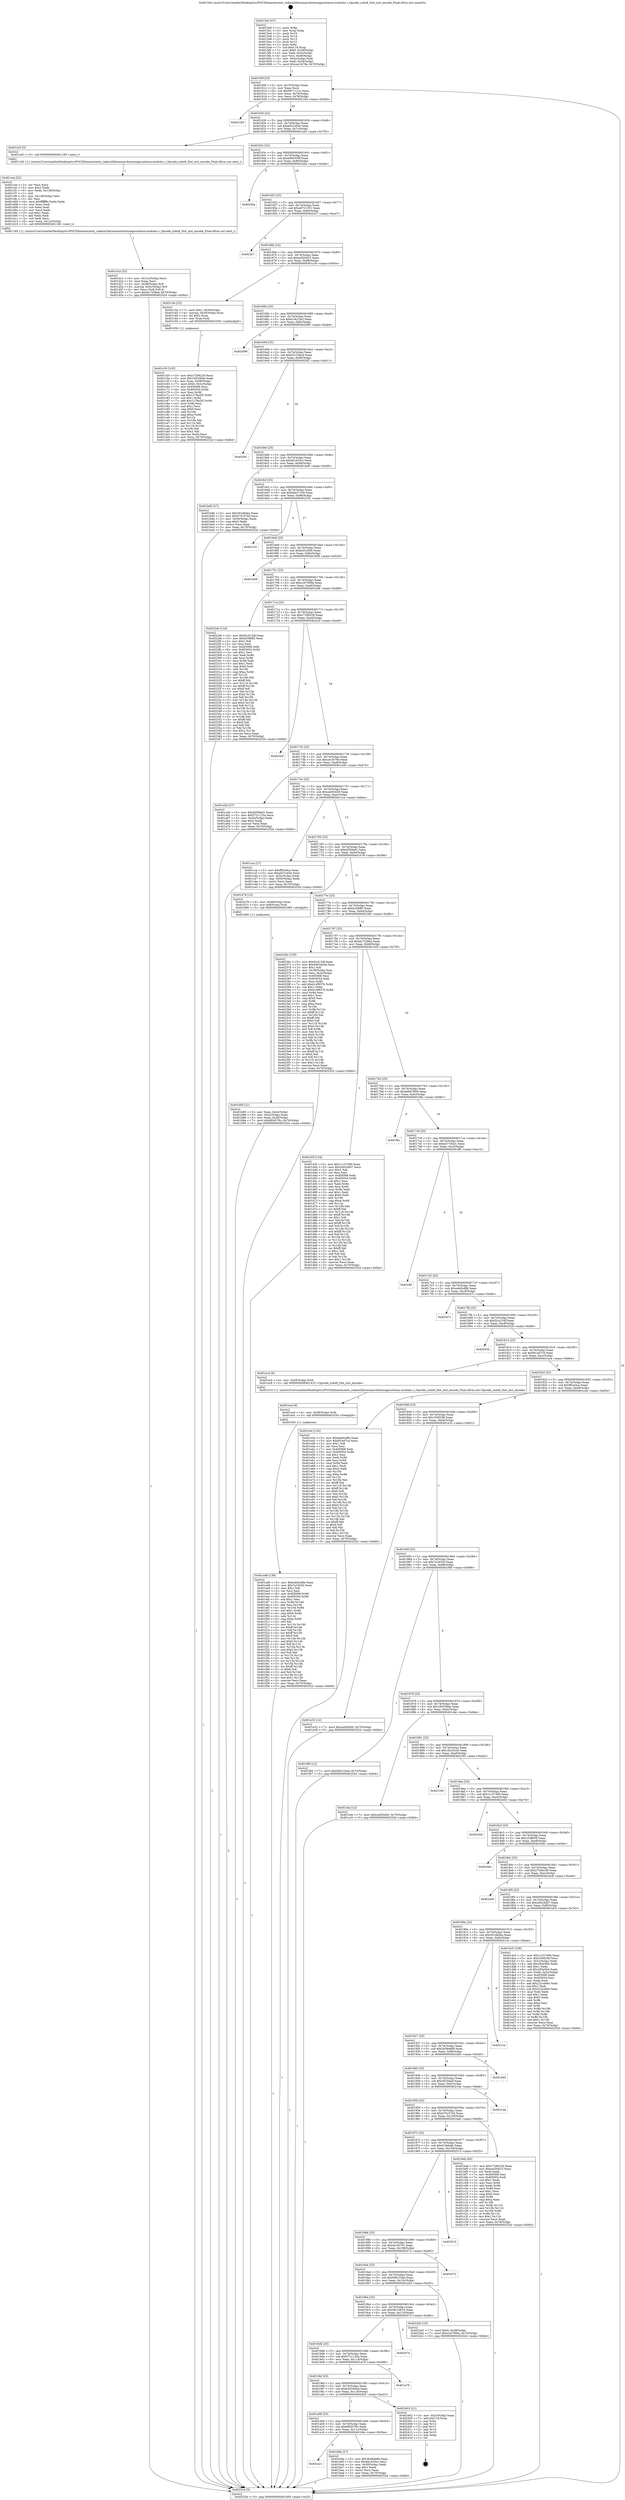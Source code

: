 digraph "0x4015e0" {
  label = "0x4015e0 (/mnt/c/Users/mathe/Desktop/tcc/POCII/binaries/extr_radare2librasmarchxtensagnuxtensa-modules.c_Opcode_subx8_Slot_inst_encode_Final-ollvm.out::main(0))"
  labelloc = "t"
  node[shape=record]

  Entry [label="",width=0.3,height=0.3,shape=circle,fillcolor=black,style=filled]
  "0x40160f" [label="{
     0x40160f [23]\l
     | [instrs]\l
     &nbsp;&nbsp;0x40160f \<+3\>: mov -0x70(%rbp),%eax\l
     &nbsp;&nbsp;0x401612 \<+2\>: mov %eax,%ecx\l
     &nbsp;&nbsp;0x401614 \<+6\>: sub $0x9971121c,%ecx\l
     &nbsp;&nbsp;0x40161a \<+3\>: mov %eax,-0x74(%rbp)\l
     &nbsp;&nbsp;0x40161d \<+3\>: mov %ecx,-0x78(%rbp)\l
     &nbsp;&nbsp;0x401620 \<+6\>: je 00000000004021b0 \<main+0xbd0\>\l
  }"]
  "0x4021b0" [label="{
     0x4021b0\l
  }", style=dashed]
  "0x401626" [label="{
     0x401626 [22]\l
     | [instrs]\l
     &nbsp;&nbsp;0x401626 \<+5\>: jmp 000000000040162b \<main+0x4b\>\l
     &nbsp;&nbsp;0x40162b \<+3\>: mov -0x74(%rbp),%eax\l
     &nbsp;&nbsp;0x40162e \<+5\>: sub $0xa031e03e,%eax\l
     &nbsp;&nbsp;0x401633 \<+3\>: mov %eax,-0x7c(%rbp)\l
     &nbsp;&nbsp;0x401636 \<+6\>: je 0000000000401ce5 \<main+0x705\>\l
  }"]
  Exit [label="",width=0.3,height=0.3,shape=circle,fillcolor=black,style=filled,peripheries=2]
  "0x401ce5" [label="{
     0x401ce5 [5]\l
     | [instrs]\l
     &nbsp;&nbsp;0x401ce5 \<+5\>: call 0000000000401160 \<next_i\>\l
     | [calls]\l
     &nbsp;&nbsp;0x401160 \{1\} (/mnt/c/Users/mathe/Desktop/tcc/POCII/binaries/extr_radare2librasmarchxtensagnuxtensa-modules.c_Opcode_subx8_Slot_inst_encode_Final-ollvm.out::next_i)\l
  }"]
  "0x40163c" [label="{
     0x40163c [22]\l
     | [instrs]\l
     &nbsp;&nbsp;0x40163c \<+5\>: jmp 0000000000401641 \<main+0x61\>\l
     &nbsp;&nbsp;0x401641 \<+3\>: mov -0x74(%rbp),%eax\l
     &nbsp;&nbsp;0x401644 \<+5\>: sub $0xa084539f,%eax\l
     &nbsp;&nbsp;0x401649 \<+3\>: mov %eax,-0x80(%rbp)\l
     &nbsp;&nbsp;0x40164c \<+6\>: je 000000000040226a \<main+0xc8a\>\l
  }"]
  "0x401ed6" [label="{
     0x401ed6 [138]\l
     | [instrs]\l
     &nbsp;&nbsp;0x401ed6 \<+5\>: mov $0xe4e0cd8b,%eax\l
     &nbsp;&nbsp;0x401edb \<+5\>: mov $0x7a16320,%ecx\l
     &nbsp;&nbsp;0x401ee0 \<+2\>: mov $0x1,%dl\l
     &nbsp;&nbsp;0x401ee2 \<+2\>: xor %esi,%esi\l
     &nbsp;&nbsp;0x401ee4 \<+8\>: mov 0x405068,%r8d\l
     &nbsp;&nbsp;0x401eec \<+8\>: mov 0x405054,%r9d\l
     &nbsp;&nbsp;0x401ef4 \<+3\>: sub $0x1,%esi\l
     &nbsp;&nbsp;0x401ef7 \<+3\>: mov %r8d,%r10d\l
     &nbsp;&nbsp;0x401efa \<+3\>: add %esi,%r10d\l
     &nbsp;&nbsp;0x401efd \<+4\>: imul %r10d,%r8d\l
     &nbsp;&nbsp;0x401f01 \<+4\>: and $0x1,%r8d\l
     &nbsp;&nbsp;0x401f05 \<+4\>: cmp $0x0,%r8d\l
     &nbsp;&nbsp;0x401f09 \<+4\>: sete %r11b\l
     &nbsp;&nbsp;0x401f0d \<+4\>: cmp $0xa,%r9d\l
     &nbsp;&nbsp;0x401f11 \<+3\>: setl %bl\l
     &nbsp;&nbsp;0x401f14 \<+3\>: mov %r11b,%r14b\l
     &nbsp;&nbsp;0x401f17 \<+4\>: xor $0xff,%r14b\l
     &nbsp;&nbsp;0x401f1b \<+3\>: mov %bl,%r15b\l
     &nbsp;&nbsp;0x401f1e \<+4\>: xor $0xff,%r15b\l
     &nbsp;&nbsp;0x401f22 \<+3\>: xor $0x0,%dl\l
     &nbsp;&nbsp;0x401f25 \<+3\>: mov %r14b,%r12b\l
     &nbsp;&nbsp;0x401f28 \<+4\>: and $0x0,%r12b\l
     &nbsp;&nbsp;0x401f2c \<+3\>: and %dl,%r11b\l
     &nbsp;&nbsp;0x401f2f \<+3\>: mov %r15b,%r13b\l
     &nbsp;&nbsp;0x401f32 \<+4\>: and $0x0,%r13b\l
     &nbsp;&nbsp;0x401f36 \<+2\>: and %dl,%bl\l
     &nbsp;&nbsp;0x401f38 \<+3\>: or %r11b,%r12b\l
     &nbsp;&nbsp;0x401f3b \<+3\>: or %bl,%r13b\l
     &nbsp;&nbsp;0x401f3e \<+3\>: xor %r13b,%r12b\l
     &nbsp;&nbsp;0x401f41 \<+3\>: or %r15b,%r14b\l
     &nbsp;&nbsp;0x401f44 \<+4\>: xor $0xff,%r14b\l
     &nbsp;&nbsp;0x401f48 \<+3\>: or $0x0,%dl\l
     &nbsp;&nbsp;0x401f4b \<+3\>: and %dl,%r14b\l
     &nbsp;&nbsp;0x401f4e \<+3\>: or %r14b,%r12b\l
     &nbsp;&nbsp;0x401f51 \<+4\>: test $0x1,%r12b\l
     &nbsp;&nbsp;0x401f55 \<+3\>: cmovne %ecx,%eax\l
     &nbsp;&nbsp;0x401f58 \<+3\>: mov %eax,-0x70(%rbp)\l
     &nbsp;&nbsp;0x401f5b \<+5\>: jmp 000000000040252d \<main+0xf4d\>\l
  }"]
  "0x40226a" [label="{
     0x40226a\l
  }", style=dashed]
  "0x401652" [label="{
     0x401652 [25]\l
     | [instrs]\l
     &nbsp;&nbsp;0x401652 \<+5\>: jmp 0000000000401657 \<main+0x77\>\l
     &nbsp;&nbsp;0x401657 \<+3\>: mov -0x74(%rbp),%eax\l
     &nbsp;&nbsp;0x40165a \<+5\>: sub $0xa8721351,%eax\l
     &nbsp;&nbsp;0x40165f \<+6\>: mov %eax,-0x84(%rbp)\l
     &nbsp;&nbsp;0x401665 \<+6\>: je 00000000004022c7 \<main+0xce7\>\l
  }"]
  "0x401ecd" [label="{
     0x401ecd [9]\l
     | [instrs]\l
     &nbsp;&nbsp;0x401ecd \<+4\>: mov -0x58(%rbp),%rdi\l
     &nbsp;&nbsp;0x401ed1 \<+5\>: call 0000000000401030 \<free@plt\>\l
     | [calls]\l
     &nbsp;&nbsp;0x401030 \{1\} (unknown)\l
  }"]
  "0x4022c7" [label="{
     0x4022c7\l
  }", style=dashed]
  "0x40166b" [label="{
     0x40166b [25]\l
     | [instrs]\l
     &nbsp;&nbsp;0x40166b \<+5\>: jmp 0000000000401670 \<main+0x90\>\l
     &nbsp;&nbsp;0x401670 \<+3\>: mov -0x74(%rbp),%eax\l
     &nbsp;&nbsp;0x401673 \<+5\>: sub $0xac020d15,%eax\l
     &nbsp;&nbsp;0x401678 \<+6\>: mov %eax,-0x88(%rbp)\l
     &nbsp;&nbsp;0x40167e \<+6\>: je 0000000000401c3e \<main+0x65e\>\l
  }"]
  "0x401d1e" [label="{
     0x401d1e [33]\l
     | [instrs]\l
     &nbsp;&nbsp;0x401d1e \<+6\>: mov -0x12c(%rbp),%ecx\l
     &nbsp;&nbsp;0x401d24 \<+3\>: imul %eax,%ecx\l
     &nbsp;&nbsp;0x401d27 \<+4\>: mov -0x58(%rbp),%r8\l
     &nbsp;&nbsp;0x401d2b \<+4\>: movslq -0x5c(%rbp),%r9\l
     &nbsp;&nbsp;0x401d2f \<+4\>: mov %ecx,(%r8,%r9,4)\l
     &nbsp;&nbsp;0x401d33 \<+7\>: movl $0xdc7238ed,-0x70(%rbp)\l
     &nbsp;&nbsp;0x401d3a \<+5\>: jmp 000000000040252d \<main+0xf4d\>\l
  }"]
  "0x401c3e" [label="{
     0x401c3e [23]\l
     | [instrs]\l
     &nbsp;&nbsp;0x401c3e \<+7\>: movl $0x1,-0x50(%rbp)\l
     &nbsp;&nbsp;0x401c45 \<+4\>: movslq -0x50(%rbp),%rax\l
     &nbsp;&nbsp;0x401c49 \<+4\>: shl $0x2,%rax\l
     &nbsp;&nbsp;0x401c4d \<+3\>: mov %rax,%rdi\l
     &nbsp;&nbsp;0x401c50 \<+5\>: call 0000000000401050 \<malloc@plt\>\l
     | [calls]\l
     &nbsp;&nbsp;0x401050 \{1\} (unknown)\l
  }"]
  "0x401684" [label="{
     0x401684 [25]\l
     | [instrs]\l
     &nbsp;&nbsp;0x401684 \<+5\>: jmp 0000000000401689 \<main+0xa9\>\l
     &nbsp;&nbsp;0x401689 \<+3\>: mov -0x74(%rbp),%eax\l
     &nbsp;&nbsp;0x40168c \<+5\>: sub $0xb19c23a3,%eax\l
     &nbsp;&nbsp;0x401691 \<+6\>: mov %eax,-0x8c(%rbp)\l
     &nbsp;&nbsp;0x401697 \<+6\>: je 0000000000402099 \<main+0xab9\>\l
  }"]
  "0x401cea" [label="{
     0x401cea [52]\l
     | [instrs]\l
     &nbsp;&nbsp;0x401cea \<+2\>: xor %ecx,%ecx\l
     &nbsp;&nbsp;0x401cec \<+5\>: mov $0x2,%edx\l
     &nbsp;&nbsp;0x401cf1 \<+6\>: mov %edx,-0x128(%rbp)\l
     &nbsp;&nbsp;0x401cf7 \<+1\>: cltd\l
     &nbsp;&nbsp;0x401cf8 \<+6\>: mov -0x128(%rbp),%esi\l
     &nbsp;&nbsp;0x401cfe \<+2\>: idiv %esi\l
     &nbsp;&nbsp;0x401d00 \<+6\>: imul $0xfffffffe,%edx,%edx\l
     &nbsp;&nbsp;0x401d06 \<+2\>: mov %ecx,%edi\l
     &nbsp;&nbsp;0x401d08 \<+2\>: sub %edx,%edi\l
     &nbsp;&nbsp;0x401d0a \<+2\>: mov %ecx,%edx\l
     &nbsp;&nbsp;0x401d0c \<+3\>: sub $0x1,%edx\l
     &nbsp;&nbsp;0x401d0f \<+2\>: add %edx,%edi\l
     &nbsp;&nbsp;0x401d11 \<+2\>: sub %edi,%ecx\l
     &nbsp;&nbsp;0x401d13 \<+6\>: mov %ecx,-0x12c(%rbp)\l
     &nbsp;&nbsp;0x401d19 \<+5\>: call 0000000000401160 \<next_i\>\l
     | [calls]\l
     &nbsp;&nbsp;0x401160 \{1\} (/mnt/c/Users/mathe/Desktop/tcc/POCII/binaries/extr_radare2librasmarchxtensagnuxtensa-modules.c_Opcode_subx8_Slot_inst_encode_Final-ollvm.out::next_i)\l
  }"]
  "0x402099" [label="{
     0x402099\l
  }", style=dashed]
  "0x40169d" [label="{
     0x40169d [25]\l
     | [instrs]\l
     &nbsp;&nbsp;0x40169d \<+5\>: jmp 00000000004016a2 \<main+0xc2\>\l
     &nbsp;&nbsp;0x4016a2 \<+3\>: mov -0x74(%rbp),%eax\l
     &nbsp;&nbsp;0x4016a5 \<+5\>: sub $0xb3153bcd,%eax\l
     &nbsp;&nbsp;0x4016aa \<+6\>: mov %eax,-0x90(%rbp)\l
     &nbsp;&nbsp;0x4016b0 \<+6\>: je 00000000004020f1 \<main+0xb11\>\l
  }"]
  "0x401c55" [label="{
     0x401c55 [105]\l
     | [instrs]\l
     &nbsp;&nbsp;0x401c55 \<+5\>: mov $0xc7296229,%ecx\l
     &nbsp;&nbsp;0x401c5a \<+5\>: mov $0x182038ab,%edx\l
     &nbsp;&nbsp;0x401c5f \<+4\>: mov %rax,-0x58(%rbp)\l
     &nbsp;&nbsp;0x401c63 \<+7\>: movl $0x0,-0x5c(%rbp)\l
     &nbsp;&nbsp;0x401c6a \<+7\>: mov 0x405068,%esi\l
     &nbsp;&nbsp;0x401c71 \<+8\>: mov 0x405054,%r8d\l
     &nbsp;&nbsp;0x401c79 \<+3\>: mov %esi,%r9d\l
     &nbsp;&nbsp;0x401c7c \<+7\>: sub $0x1278e2f5,%r9d\l
     &nbsp;&nbsp;0x401c83 \<+4\>: sub $0x1,%r9d\l
     &nbsp;&nbsp;0x401c87 \<+7\>: add $0x1278e2f5,%r9d\l
     &nbsp;&nbsp;0x401c8e \<+4\>: imul %r9d,%esi\l
     &nbsp;&nbsp;0x401c92 \<+3\>: and $0x1,%esi\l
     &nbsp;&nbsp;0x401c95 \<+3\>: cmp $0x0,%esi\l
     &nbsp;&nbsp;0x401c98 \<+4\>: sete %r10b\l
     &nbsp;&nbsp;0x401c9c \<+4\>: cmp $0xa,%r8d\l
     &nbsp;&nbsp;0x401ca0 \<+4\>: setl %r11b\l
     &nbsp;&nbsp;0x401ca4 \<+3\>: mov %r10b,%bl\l
     &nbsp;&nbsp;0x401ca7 \<+3\>: and %r11b,%bl\l
     &nbsp;&nbsp;0x401caa \<+3\>: xor %r11b,%r10b\l
     &nbsp;&nbsp;0x401cad \<+3\>: or %r10b,%bl\l
     &nbsp;&nbsp;0x401cb0 \<+3\>: test $0x1,%bl\l
     &nbsp;&nbsp;0x401cb3 \<+3\>: cmovne %edx,%ecx\l
     &nbsp;&nbsp;0x401cb6 \<+3\>: mov %ecx,-0x70(%rbp)\l
     &nbsp;&nbsp;0x401cb9 \<+5\>: jmp 000000000040252d \<main+0xf4d\>\l
  }"]
  "0x4020f1" [label="{
     0x4020f1\l
  }", style=dashed]
  "0x4016b6" [label="{
     0x4016b6 [25]\l
     | [instrs]\l
     &nbsp;&nbsp;0x4016b6 \<+5\>: jmp 00000000004016bb \<main+0xdb\>\l
     &nbsp;&nbsp;0x4016bb \<+3\>: mov -0x74(%rbp),%eax\l
     &nbsp;&nbsp;0x4016be \<+5\>: sub $0xbb1633cc,%eax\l
     &nbsp;&nbsp;0x4016c3 \<+6\>: mov %eax,-0x94(%rbp)\l
     &nbsp;&nbsp;0x4016c9 \<+6\>: je 0000000000401bd0 \<main+0x5f0\>\l
  }"]
  "0x401a21" [label="{
     0x401a21\l
  }", style=dashed]
  "0x401bd0" [label="{
     0x401bd0 [27]\l
     | [instrs]\l
     &nbsp;&nbsp;0x401bd0 \<+5\>: mov $0x301db0ea,%eax\l
     &nbsp;&nbsp;0x401bd5 \<+5\>: mov $0x475c370d,%ecx\l
     &nbsp;&nbsp;0x401bda \<+3\>: mov -0x30(%rbp),%edx\l
     &nbsp;&nbsp;0x401bdd \<+3\>: cmp $0x0,%edx\l
     &nbsp;&nbsp;0x401be0 \<+3\>: cmove %ecx,%eax\l
     &nbsp;&nbsp;0x401be3 \<+3\>: mov %eax,-0x70(%rbp)\l
     &nbsp;&nbsp;0x401be6 \<+5\>: jmp 000000000040252d \<main+0xf4d\>\l
  }"]
  "0x4016cf" [label="{
     0x4016cf [25]\l
     | [instrs]\l
     &nbsp;&nbsp;0x4016cf \<+5\>: jmp 00000000004016d4 \<main+0xf4\>\l
     &nbsp;&nbsp;0x4016d4 \<+3\>: mov -0x74(%rbp),%eax\l
     &nbsp;&nbsp;0x4016d7 \<+5\>: sub $0xbbe37109,%eax\l
     &nbsp;&nbsp;0x4016dc \<+6\>: mov %eax,-0x98(%rbp)\l
     &nbsp;&nbsp;0x4016e2 \<+6\>: je 0000000000402191 \<main+0xbb1\>\l
  }"]
  "0x401b9a" [label="{
     0x401b9a [27]\l
     | [instrs]\l
     &nbsp;&nbsp;0x401b9a \<+5\>: mov $0x3b38de89,%eax\l
     &nbsp;&nbsp;0x401b9f \<+5\>: mov $0xbb1633cc,%ecx\l
     &nbsp;&nbsp;0x401ba4 \<+3\>: mov -0x30(%rbp),%edx\l
     &nbsp;&nbsp;0x401ba7 \<+3\>: cmp $0x1,%edx\l
     &nbsp;&nbsp;0x401baa \<+3\>: cmovl %ecx,%eax\l
     &nbsp;&nbsp;0x401bad \<+3\>: mov %eax,-0x70(%rbp)\l
     &nbsp;&nbsp;0x401bb0 \<+5\>: jmp 000000000040252d \<main+0xf4d\>\l
  }"]
  "0x402191" [label="{
     0x402191\l
  }", style=dashed]
  "0x4016e8" [label="{
     0x4016e8 [25]\l
     | [instrs]\l
     &nbsp;&nbsp;0x4016e8 \<+5\>: jmp 00000000004016ed \<main+0x10d\>\l
     &nbsp;&nbsp;0x4016ed \<+3\>: mov -0x74(%rbp),%eax\l
     &nbsp;&nbsp;0x4016f0 \<+5\>: sub $0xbcf1a00b,%eax\l
     &nbsp;&nbsp;0x4016f5 \<+6\>: mov %eax,-0x9c(%rbp)\l
     &nbsp;&nbsp;0x4016fb \<+6\>: je 0000000000401b08 \<main+0x528\>\l
  }"]
  "0x401a08" [label="{
     0x401a08 [25]\l
     | [instrs]\l
     &nbsp;&nbsp;0x401a08 \<+5\>: jmp 0000000000401a0d \<main+0x42d\>\l
     &nbsp;&nbsp;0x401a0d \<+3\>: mov -0x74(%rbp),%eax\l
     &nbsp;&nbsp;0x401a10 \<+5\>: sub $0x6f0d378c,%eax\l
     &nbsp;&nbsp;0x401a15 \<+6\>: mov %eax,-0x11c(%rbp)\l
     &nbsp;&nbsp;0x401a1b \<+6\>: je 0000000000401b9a \<main+0x5ba\>\l
  }"]
  "0x401b08" [label="{
     0x401b08\l
  }", style=dashed]
  "0x401701" [label="{
     0x401701 [25]\l
     | [instrs]\l
     &nbsp;&nbsp;0x401701 \<+5\>: jmp 0000000000401706 \<main+0x126\>\l
     &nbsp;&nbsp;0x401706 \<+3\>: mov -0x74(%rbp),%eax\l
     &nbsp;&nbsp;0x401709 \<+5\>: sub $0xc247090a,%eax\l
     &nbsp;&nbsp;0x40170e \<+6\>: mov %eax,-0xa0(%rbp)\l
     &nbsp;&nbsp;0x401714 \<+6\>: je 00000000004022e6 \<main+0xd06\>\l
  }"]
  "0x402402" [label="{
     0x402402 [21]\l
     | [instrs]\l
     &nbsp;&nbsp;0x402402 \<+3\>: mov -0x2c(%rbp),%eax\l
     &nbsp;&nbsp;0x402405 \<+7\>: add $0x118,%rsp\l
     &nbsp;&nbsp;0x40240c \<+1\>: pop %rbx\l
     &nbsp;&nbsp;0x40240d \<+2\>: pop %r12\l
     &nbsp;&nbsp;0x40240f \<+2\>: pop %r13\l
     &nbsp;&nbsp;0x402411 \<+2\>: pop %r14\l
     &nbsp;&nbsp;0x402413 \<+2\>: pop %r15\l
     &nbsp;&nbsp;0x402415 \<+1\>: pop %rbp\l
     &nbsp;&nbsp;0x402416 \<+1\>: ret\l
  }"]
  "0x4022e6" [label="{
     0x4022e6 [134]\l
     | [instrs]\l
     &nbsp;&nbsp;0x4022e6 \<+5\>: mov $0xf2c4154f,%eax\l
     &nbsp;&nbsp;0x4022eb \<+5\>: mov $0xdc5f6ff3,%ecx\l
     &nbsp;&nbsp;0x4022f0 \<+2\>: mov $0x1,%dl\l
     &nbsp;&nbsp;0x4022f2 \<+2\>: xor %esi,%esi\l
     &nbsp;&nbsp;0x4022f4 \<+7\>: mov 0x405068,%edi\l
     &nbsp;&nbsp;0x4022fb \<+8\>: mov 0x405054,%r8d\l
     &nbsp;&nbsp;0x402303 \<+3\>: sub $0x1,%esi\l
     &nbsp;&nbsp;0x402306 \<+3\>: mov %edi,%r9d\l
     &nbsp;&nbsp;0x402309 \<+3\>: add %esi,%r9d\l
     &nbsp;&nbsp;0x40230c \<+4\>: imul %r9d,%edi\l
     &nbsp;&nbsp;0x402310 \<+3\>: and $0x1,%edi\l
     &nbsp;&nbsp;0x402313 \<+3\>: cmp $0x0,%edi\l
     &nbsp;&nbsp;0x402316 \<+4\>: sete %r10b\l
     &nbsp;&nbsp;0x40231a \<+4\>: cmp $0xa,%r8d\l
     &nbsp;&nbsp;0x40231e \<+4\>: setl %r11b\l
     &nbsp;&nbsp;0x402322 \<+3\>: mov %r10b,%bl\l
     &nbsp;&nbsp;0x402325 \<+3\>: xor $0xff,%bl\l
     &nbsp;&nbsp;0x402328 \<+3\>: mov %r11b,%r14b\l
     &nbsp;&nbsp;0x40232b \<+4\>: xor $0xff,%r14b\l
     &nbsp;&nbsp;0x40232f \<+3\>: xor $0x0,%dl\l
     &nbsp;&nbsp;0x402332 \<+3\>: mov %bl,%r15b\l
     &nbsp;&nbsp;0x402335 \<+4\>: and $0x0,%r15b\l
     &nbsp;&nbsp;0x402339 \<+3\>: and %dl,%r10b\l
     &nbsp;&nbsp;0x40233c \<+3\>: mov %r14b,%r12b\l
     &nbsp;&nbsp;0x40233f \<+4\>: and $0x0,%r12b\l
     &nbsp;&nbsp;0x402343 \<+3\>: and %dl,%r11b\l
     &nbsp;&nbsp;0x402346 \<+3\>: or %r10b,%r15b\l
     &nbsp;&nbsp;0x402349 \<+3\>: or %r11b,%r12b\l
     &nbsp;&nbsp;0x40234c \<+3\>: xor %r12b,%r15b\l
     &nbsp;&nbsp;0x40234f \<+3\>: or %r14b,%bl\l
     &nbsp;&nbsp;0x402352 \<+3\>: xor $0xff,%bl\l
     &nbsp;&nbsp;0x402355 \<+3\>: or $0x0,%dl\l
     &nbsp;&nbsp;0x402358 \<+2\>: and %dl,%bl\l
     &nbsp;&nbsp;0x40235a \<+3\>: or %bl,%r15b\l
     &nbsp;&nbsp;0x40235d \<+4\>: test $0x1,%r15b\l
     &nbsp;&nbsp;0x402361 \<+3\>: cmovne %ecx,%eax\l
     &nbsp;&nbsp;0x402364 \<+3\>: mov %eax,-0x70(%rbp)\l
     &nbsp;&nbsp;0x402367 \<+5\>: jmp 000000000040252d \<main+0xf4d\>\l
  }"]
  "0x40171a" [label="{
     0x40171a [25]\l
     | [instrs]\l
     &nbsp;&nbsp;0x40171a \<+5\>: jmp 000000000040171f \<main+0x13f\>\l
     &nbsp;&nbsp;0x40171f \<+3\>: mov -0x74(%rbp),%eax\l
     &nbsp;&nbsp;0x401722 \<+5\>: sub $0xc7296229,%eax\l
     &nbsp;&nbsp;0x401727 \<+6\>: mov %eax,-0xa4(%rbp)\l
     &nbsp;&nbsp;0x40172d \<+6\>: je 000000000040242f \<main+0xe4f\>\l
  }"]
  "0x4019ef" [label="{
     0x4019ef [25]\l
     | [instrs]\l
     &nbsp;&nbsp;0x4019ef \<+5\>: jmp 00000000004019f4 \<main+0x414\>\l
     &nbsp;&nbsp;0x4019f4 \<+3\>: mov -0x74(%rbp),%eax\l
     &nbsp;&nbsp;0x4019f7 \<+5\>: sub $0x6403404d,%eax\l
     &nbsp;&nbsp;0x4019fc \<+6\>: mov %eax,-0x118(%rbp)\l
     &nbsp;&nbsp;0x401a02 \<+6\>: je 0000000000402402 \<main+0xe22\>\l
  }"]
  "0x40242f" [label="{
     0x40242f\l
  }", style=dashed]
  "0x401733" [label="{
     0x401733 [25]\l
     | [instrs]\l
     &nbsp;&nbsp;0x401733 \<+5\>: jmp 0000000000401738 \<main+0x158\>\l
     &nbsp;&nbsp;0x401738 \<+3\>: mov -0x74(%rbp),%eax\l
     &nbsp;&nbsp;0x40173b \<+5\>: sub $0xcec3479e,%eax\l
     &nbsp;&nbsp;0x401740 \<+6\>: mov %eax,-0xa8(%rbp)\l
     &nbsp;&nbsp;0x401746 \<+6\>: je 0000000000401a5d \<main+0x47d\>\l
  }"]
  "0x401a78" [label="{
     0x401a78\l
  }", style=dashed]
  "0x401a5d" [label="{
     0x401a5d [27]\l
     | [instrs]\l
     &nbsp;&nbsp;0x401a5d \<+5\>: mov $0xd2f39a61,%eax\l
     &nbsp;&nbsp;0x401a62 \<+5\>: mov $0x5721125a,%ecx\l
     &nbsp;&nbsp;0x401a67 \<+3\>: mov -0x34(%rbp),%edx\l
     &nbsp;&nbsp;0x401a6a \<+3\>: cmp $0x2,%edx\l
     &nbsp;&nbsp;0x401a6d \<+3\>: cmovne %ecx,%eax\l
     &nbsp;&nbsp;0x401a70 \<+3\>: mov %eax,-0x70(%rbp)\l
     &nbsp;&nbsp;0x401a73 \<+5\>: jmp 000000000040252d \<main+0xf4d\>\l
  }"]
  "0x40174c" [label="{
     0x40174c [25]\l
     | [instrs]\l
     &nbsp;&nbsp;0x40174c \<+5\>: jmp 0000000000401751 \<main+0x171\>\l
     &nbsp;&nbsp;0x401751 \<+3\>: mov -0x74(%rbp),%eax\l
     &nbsp;&nbsp;0x401754 \<+5\>: sub $0xced50d20,%eax\l
     &nbsp;&nbsp;0x401759 \<+6\>: mov %eax,-0xac(%rbp)\l
     &nbsp;&nbsp;0x40175f \<+6\>: je 0000000000401cca \<main+0x6ea\>\l
  }"]
  "0x40252d" [label="{
     0x40252d [5]\l
     | [instrs]\l
     &nbsp;&nbsp;0x40252d \<+5\>: jmp 000000000040160f \<main+0x2f\>\l
  }"]
  "0x4015e0" [label="{
     0x4015e0 [47]\l
     | [instrs]\l
     &nbsp;&nbsp;0x4015e0 \<+1\>: push %rbp\l
     &nbsp;&nbsp;0x4015e1 \<+3\>: mov %rsp,%rbp\l
     &nbsp;&nbsp;0x4015e4 \<+2\>: push %r15\l
     &nbsp;&nbsp;0x4015e6 \<+2\>: push %r14\l
     &nbsp;&nbsp;0x4015e8 \<+2\>: push %r13\l
     &nbsp;&nbsp;0x4015ea \<+2\>: push %r12\l
     &nbsp;&nbsp;0x4015ec \<+1\>: push %rbx\l
     &nbsp;&nbsp;0x4015ed \<+7\>: sub $0x118,%rsp\l
     &nbsp;&nbsp;0x4015f4 \<+7\>: movl $0x0,-0x38(%rbp)\l
     &nbsp;&nbsp;0x4015fb \<+3\>: mov %edi,-0x3c(%rbp)\l
     &nbsp;&nbsp;0x4015fe \<+4\>: mov %rsi,-0x48(%rbp)\l
     &nbsp;&nbsp;0x401602 \<+3\>: mov -0x3c(%rbp),%edi\l
     &nbsp;&nbsp;0x401605 \<+3\>: mov %edi,-0x34(%rbp)\l
     &nbsp;&nbsp;0x401608 \<+7\>: movl $0xcec3479e,-0x70(%rbp)\l
  }"]
  "0x4019d6" [label="{
     0x4019d6 [25]\l
     | [instrs]\l
     &nbsp;&nbsp;0x4019d6 \<+5\>: jmp 00000000004019db \<main+0x3fb\>\l
     &nbsp;&nbsp;0x4019db \<+3\>: mov -0x74(%rbp),%eax\l
     &nbsp;&nbsp;0x4019de \<+5\>: sub $0x5721125a,%eax\l
     &nbsp;&nbsp;0x4019e3 \<+6\>: mov %eax,-0x114(%rbp)\l
     &nbsp;&nbsp;0x4019e9 \<+6\>: je 0000000000401a78 \<main+0x498\>\l
  }"]
  "0x401cca" [label="{
     0x401cca [27]\l
     | [instrs]\l
     &nbsp;&nbsp;0x401cca \<+5\>: mov $0xff5ce4ca,%eax\l
     &nbsp;&nbsp;0x401ccf \<+5\>: mov $0xa031e03e,%ecx\l
     &nbsp;&nbsp;0x401cd4 \<+3\>: mov -0x5c(%rbp),%edx\l
     &nbsp;&nbsp;0x401cd7 \<+3\>: cmp -0x50(%rbp),%edx\l
     &nbsp;&nbsp;0x401cda \<+3\>: cmovl %ecx,%eax\l
     &nbsp;&nbsp;0x401cdd \<+3\>: mov %eax,-0x70(%rbp)\l
     &nbsp;&nbsp;0x401ce0 \<+5\>: jmp 000000000040252d \<main+0xf4d\>\l
  }"]
  "0x401765" [label="{
     0x401765 [25]\l
     | [instrs]\l
     &nbsp;&nbsp;0x401765 \<+5\>: jmp 000000000040176a \<main+0x18a\>\l
     &nbsp;&nbsp;0x40176a \<+3\>: mov -0x74(%rbp),%eax\l
     &nbsp;&nbsp;0x40176d \<+5\>: sub $0xd2f39a61,%eax\l
     &nbsp;&nbsp;0x401772 \<+6\>: mov %eax,-0xb0(%rbp)\l
     &nbsp;&nbsp;0x401778 \<+6\>: je 0000000000401b78 \<main+0x598\>\l
  }"]
  "0x40207e" [label="{
     0x40207e\l
  }", style=dashed]
  "0x401b78" [label="{
     0x401b78 [13]\l
     | [instrs]\l
     &nbsp;&nbsp;0x401b78 \<+4\>: mov -0x48(%rbp),%rax\l
     &nbsp;&nbsp;0x401b7c \<+4\>: mov 0x8(%rax),%rdi\l
     &nbsp;&nbsp;0x401b80 \<+5\>: call 0000000000401060 \<atoi@plt\>\l
     | [calls]\l
     &nbsp;&nbsp;0x401060 \{1\} (unknown)\l
  }"]
  "0x40177e" [label="{
     0x40177e [25]\l
     | [instrs]\l
     &nbsp;&nbsp;0x40177e \<+5\>: jmp 0000000000401783 \<main+0x1a3\>\l
     &nbsp;&nbsp;0x401783 \<+3\>: mov -0x74(%rbp),%eax\l
     &nbsp;&nbsp;0x401786 \<+5\>: sub $0xdc5f6ff3,%eax\l
     &nbsp;&nbsp;0x40178b \<+6\>: mov %eax,-0xb4(%rbp)\l
     &nbsp;&nbsp;0x401791 \<+6\>: je 000000000040236c \<main+0xd8c\>\l
  }"]
  "0x401b85" [label="{
     0x401b85 [21]\l
     | [instrs]\l
     &nbsp;&nbsp;0x401b85 \<+3\>: mov %eax,-0x4c(%rbp)\l
     &nbsp;&nbsp;0x401b88 \<+3\>: mov -0x4c(%rbp),%eax\l
     &nbsp;&nbsp;0x401b8b \<+3\>: mov %eax,-0x30(%rbp)\l
     &nbsp;&nbsp;0x401b8e \<+7\>: movl $0x6f0d378c,-0x70(%rbp)\l
     &nbsp;&nbsp;0x401b95 \<+5\>: jmp 000000000040252d \<main+0xf4d\>\l
  }"]
  "0x4019bd" [label="{
     0x4019bd [25]\l
     | [instrs]\l
     &nbsp;&nbsp;0x4019bd \<+5\>: jmp 00000000004019c2 \<main+0x3e2\>\l
     &nbsp;&nbsp;0x4019c2 \<+3\>: mov -0x74(%rbp),%eax\l
     &nbsp;&nbsp;0x4019c5 \<+5\>: sub $0x56c7d610,%eax\l
     &nbsp;&nbsp;0x4019ca \<+6\>: mov %eax,-0x110(%rbp)\l
     &nbsp;&nbsp;0x4019d0 \<+6\>: je 000000000040207e \<main+0xa9e\>\l
  }"]
  "0x40236c" [label="{
     0x40236c [150]\l
     | [instrs]\l
     &nbsp;&nbsp;0x40236c \<+5\>: mov $0xf2c4154f,%eax\l
     &nbsp;&nbsp;0x402371 \<+5\>: mov $0x6403404d,%ecx\l
     &nbsp;&nbsp;0x402376 \<+2\>: mov $0x1,%dl\l
     &nbsp;&nbsp;0x402378 \<+3\>: mov -0x38(%rbp),%esi\l
     &nbsp;&nbsp;0x40237b \<+3\>: mov %esi,-0x2c(%rbp)\l
     &nbsp;&nbsp;0x40237e \<+7\>: mov 0x405068,%esi\l
     &nbsp;&nbsp;0x402385 \<+7\>: mov 0x405054,%edi\l
     &nbsp;&nbsp;0x40238c \<+3\>: mov %esi,%r8d\l
     &nbsp;&nbsp;0x40238f \<+7\>: add $0xb14f937b,%r8d\l
     &nbsp;&nbsp;0x402396 \<+4\>: sub $0x1,%r8d\l
     &nbsp;&nbsp;0x40239a \<+7\>: sub $0xb14f937b,%r8d\l
     &nbsp;&nbsp;0x4023a1 \<+4\>: imul %r8d,%esi\l
     &nbsp;&nbsp;0x4023a5 \<+3\>: and $0x1,%esi\l
     &nbsp;&nbsp;0x4023a8 \<+3\>: cmp $0x0,%esi\l
     &nbsp;&nbsp;0x4023ab \<+4\>: sete %r9b\l
     &nbsp;&nbsp;0x4023af \<+3\>: cmp $0xa,%edi\l
     &nbsp;&nbsp;0x4023b2 \<+4\>: setl %r10b\l
     &nbsp;&nbsp;0x4023b6 \<+3\>: mov %r9b,%r11b\l
     &nbsp;&nbsp;0x4023b9 \<+4\>: xor $0xff,%r11b\l
     &nbsp;&nbsp;0x4023bd \<+3\>: mov %r10b,%bl\l
     &nbsp;&nbsp;0x4023c0 \<+3\>: xor $0xff,%bl\l
     &nbsp;&nbsp;0x4023c3 \<+3\>: xor $0x0,%dl\l
     &nbsp;&nbsp;0x4023c6 \<+3\>: mov %r11b,%r14b\l
     &nbsp;&nbsp;0x4023c9 \<+4\>: and $0x0,%r14b\l
     &nbsp;&nbsp;0x4023cd \<+3\>: and %dl,%r9b\l
     &nbsp;&nbsp;0x4023d0 \<+3\>: mov %bl,%r15b\l
     &nbsp;&nbsp;0x4023d3 \<+4\>: and $0x0,%r15b\l
     &nbsp;&nbsp;0x4023d7 \<+3\>: and %dl,%r10b\l
     &nbsp;&nbsp;0x4023da \<+3\>: or %r9b,%r14b\l
     &nbsp;&nbsp;0x4023dd \<+3\>: or %r10b,%r15b\l
     &nbsp;&nbsp;0x4023e0 \<+3\>: xor %r15b,%r14b\l
     &nbsp;&nbsp;0x4023e3 \<+3\>: or %bl,%r11b\l
     &nbsp;&nbsp;0x4023e6 \<+4\>: xor $0xff,%r11b\l
     &nbsp;&nbsp;0x4023ea \<+3\>: or $0x0,%dl\l
     &nbsp;&nbsp;0x4023ed \<+3\>: and %dl,%r11b\l
     &nbsp;&nbsp;0x4023f0 \<+3\>: or %r11b,%r14b\l
     &nbsp;&nbsp;0x4023f3 \<+4\>: test $0x1,%r14b\l
     &nbsp;&nbsp;0x4023f7 \<+3\>: cmovne %ecx,%eax\l
     &nbsp;&nbsp;0x4023fa \<+3\>: mov %eax,-0x70(%rbp)\l
     &nbsp;&nbsp;0x4023fd \<+5\>: jmp 000000000040252d \<main+0xf4d\>\l
  }"]
  "0x401797" [label="{
     0x401797 [25]\l
     | [instrs]\l
     &nbsp;&nbsp;0x401797 \<+5\>: jmp 000000000040179c \<main+0x1bc\>\l
     &nbsp;&nbsp;0x40179c \<+3\>: mov -0x74(%rbp),%eax\l
     &nbsp;&nbsp;0x40179f \<+5\>: sub $0xdc7238ed,%eax\l
     &nbsp;&nbsp;0x4017a4 \<+6\>: mov %eax,-0xb8(%rbp)\l
     &nbsp;&nbsp;0x4017aa \<+6\>: je 0000000000401d3f \<main+0x75f\>\l
  }"]
  "0x4022d3" [label="{
     0x4022d3 [19]\l
     | [instrs]\l
     &nbsp;&nbsp;0x4022d3 \<+7\>: movl $0x0,-0x38(%rbp)\l
     &nbsp;&nbsp;0x4022da \<+7\>: movl $0xc247090a,-0x70(%rbp)\l
     &nbsp;&nbsp;0x4022e1 \<+5\>: jmp 000000000040252d \<main+0xf4d\>\l
  }"]
  "0x401d3f" [label="{
     0x401d3f [134]\l
     | [instrs]\l
     &nbsp;&nbsp;0x401d3f \<+5\>: mov $0x1c157490,%eax\l
     &nbsp;&nbsp;0x401d44 \<+5\>: mov $0x2e924487,%ecx\l
     &nbsp;&nbsp;0x401d49 \<+2\>: mov $0x1,%dl\l
     &nbsp;&nbsp;0x401d4b \<+2\>: xor %esi,%esi\l
     &nbsp;&nbsp;0x401d4d \<+7\>: mov 0x405068,%edi\l
     &nbsp;&nbsp;0x401d54 \<+8\>: mov 0x405054,%r8d\l
     &nbsp;&nbsp;0x401d5c \<+3\>: sub $0x1,%esi\l
     &nbsp;&nbsp;0x401d5f \<+3\>: mov %edi,%r9d\l
     &nbsp;&nbsp;0x401d62 \<+3\>: add %esi,%r9d\l
     &nbsp;&nbsp;0x401d65 \<+4\>: imul %r9d,%edi\l
     &nbsp;&nbsp;0x401d69 \<+3\>: and $0x1,%edi\l
     &nbsp;&nbsp;0x401d6c \<+3\>: cmp $0x0,%edi\l
     &nbsp;&nbsp;0x401d6f \<+4\>: sete %r10b\l
     &nbsp;&nbsp;0x401d73 \<+4\>: cmp $0xa,%r8d\l
     &nbsp;&nbsp;0x401d77 \<+4\>: setl %r11b\l
     &nbsp;&nbsp;0x401d7b \<+3\>: mov %r10b,%bl\l
     &nbsp;&nbsp;0x401d7e \<+3\>: xor $0xff,%bl\l
     &nbsp;&nbsp;0x401d81 \<+3\>: mov %r11b,%r14b\l
     &nbsp;&nbsp;0x401d84 \<+4\>: xor $0xff,%r14b\l
     &nbsp;&nbsp;0x401d88 \<+3\>: xor $0x1,%dl\l
     &nbsp;&nbsp;0x401d8b \<+3\>: mov %bl,%r15b\l
     &nbsp;&nbsp;0x401d8e \<+4\>: and $0xff,%r15b\l
     &nbsp;&nbsp;0x401d92 \<+3\>: and %dl,%r10b\l
     &nbsp;&nbsp;0x401d95 \<+3\>: mov %r14b,%r12b\l
     &nbsp;&nbsp;0x401d98 \<+4\>: and $0xff,%r12b\l
     &nbsp;&nbsp;0x401d9c \<+3\>: and %dl,%r11b\l
     &nbsp;&nbsp;0x401d9f \<+3\>: or %r10b,%r15b\l
     &nbsp;&nbsp;0x401da2 \<+3\>: or %r11b,%r12b\l
     &nbsp;&nbsp;0x401da5 \<+3\>: xor %r12b,%r15b\l
     &nbsp;&nbsp;0x401da8 \<+3\>: or %r14b,%bl\l
     &nbsp;&nbsp;0x401dab \<+3\>: xor $0xff,%bl\l
     &nbsp;&nbsp;0x401dae \<+3\>: or $0x1,%dl\l
     &nbsp;&nbsp;0x401db1 \<+2\>: and %dl,%bl\l
     &nbsp;&nbsp;0x401db3 \<+3\>: or %bl,%r15b\l
     &nbsp;&nbsp;0x401db6 \<+4\>: test $0x1,%r15b\l
     &nbsp;&nbsp;0x401dba \<+3\>: cmovne %ecx,%eax\l
     &nbsp;&nbsp;0x401dbd \<+3\>: mov %eax,-0x70(%rbp)\l
     &nbsp;&nbsp;0x401dc0 \<+5\>: jmp 000000000040252d \<main+0xf4d\>\l
  }"]
  "0x4017b0" [label="{
     0x4017b0 [25]\l
     | [instrs]\l
     &nbsp;&nbsp;0x4017b0 \<+5\>: jmp 00000000004017b5 \<main+0x1d5\>\l
     &nbsp;&nbsp;0x4017b5 \<+3\>: mov -0x74(%rbp),%eax\l
     &nbsp;&nbsp;0x4017b8 \<+5\>: sub $0xdeb67809,%eax\l
     &nbsp;&nbsp;0x4017bd \<+6\>: mov %eax,-0xbc(%rbp)\l
     &nbsp;&nbsp;0x4017c3 \<+6\>: je 0000000000401f6c \<main+0x98c\>\l
  }"]
  "0x4019a4" [label="{
     0x4019a4 [25]\l
     | [instrs]\l
     &nbsp;&nbsp;0x4019a4 \<+5\>: jmp 00000000004019a9 \<main+0x3c9\>\l
     &nbsp;&nbsp;0x4019a9 \<+3\>: mov -0x74(%rbp),%eax\l
     &nbsp;&nbsp;0x4019ac \<+5\>: sub $0x566133ad,%eax\l
     &nbsp;&nbsp;0x4019b1 \<+6\>: mov %eax,-0x10c(%rbp)\l
     &nbsp;&nbsp;0x4019b7 \<+6\>: je 00000000004022d3 \<main+0xcf3\>\l
  }"]
  "0x401f6c" [label="{
     0x401f6c\l
  }", style=dashed]
  "0x4017c9" [label="{
     0x4017c9 [25]\l
     | [instrs]\l
     &nbsp;&nbsp;0x4017c9 \<+5\>: jmp 00000000004017ce \<main+0x1ee\>\l
     &nbsp;&nbsp;0x4017ce \<+3\>: mov -0x74(%rbp),%eax\l
     &nbsp;&nbsp;0x4017d1 \<+5\>: sub $0xe477dcb1,%eax\l
     &nbsp;&nbsp;0x4017d6 \<+6\>: mov %eax,-0xc0(%rbp)\l
     &nbsp;&nbsp;0x4017dc \<+6\>: je 0000000000401ff2 \<main+0xa12\>\l
  }"]
  "0x402072" [label="{
     0x402072\l
  }", style=dashed]
  "0x401ff2" [label="{
     0x401ff2\l
  }", style=dashed]
  "0x4017e2" [label="{
     0x4017e2 [25]\l
     | [instrs]\l
     &nbsp;&nbsp;0x4017e2 \<+5\>: jmp 00000000004017e7 \<main+0x207\>\l
     &nbsp;&nbsp;0x4017e7 \<+3\>: mov -0x74(%rbp),%eax\l
     &nbsp;&nbsp;0x4017ea \<+5\>: sub $0xe4e0cd8b,%eax\l
     &nbsp;&nbsp;0x4017ef \<+6\>: mov %eax,-0xc4(%rbp)\l
     &nbsp;&nbsp;0x4017f5 \<+6\>: je 000000000040247c \<main+0xe9c\>\l
  }"]
  "0x40198b" [label="{
     0x40198b [25]\l
     | [instrs]\l
     &nbsp;&nbsp;0x40198b \<+5\>: jmp 0000000000401990 \<main+0x3b0\>\l
     &nbsp;&nbsp;0x401990 \<+3\>: mov -0x74(%rbp),%eax\l
     &nbsp;&nbsp;0x401993 \<+5\>: sub $0x4a1f4701,%eax\l
     &nbsp;&nbsp;0x401998 \<+6\>: mov %eax,-0x108(%rbp)\l
     &nbsp;&nbsp;0x40199e \<+6\>: je 0000000000402072 \<main+0xa92\>\l
  }"]
  "0x40247c" [label="{
     0x40247c\l
  }", style=dashed]
  "0x4017fb" [label="{
     0x4017fb [25]\l
     | [instrs]\l
     &nbsp;&nbsp;0x4017fb \<+5\>: jmp 0000000000401800 \<main+0x220\>\l
     &nbsp;&nbsp;0x401800 \<+3\>: mov -0x74(%rbp),%eax\l
     &nbsp;&nbsp;0x401803 \<+5\>: sub $0xf2c4154f,%eax\l
     &nbsp;&nbsp;0x401808 \<+6\>: mov %eax,-0xc8(%rbp)\l
     &nbsp;&nbsp;0x40180e \<+6\>: je 0000000000402526 \<main+0xf46\>\l
  }"]
  "0x402515" [label="{
     0x402515\l
  }", style=dashed]
  "0x402526" [label="{
     0x402526\l
  }", style=dashed]
  "0x401814" [label="{
     0x401814 [25]\l
     | [instrs]\l
     &nbsp;&nbsp;0x401814 \<+5\>: jmp 0000000000401819 \<main+0x239\>\l
     &nbsp;&nbsp;0x401819 \<+3\>: mov -0x74(%rbp),%eax\l
     &nbsp;&nbsp;0x40181c \<+5\>: sub $0xf91ed7c4,%eax\l
     &nbsp;&nbsp;0x401821 \<+6\>: mov %eax,-0xcc(%rbp)\l
     &nbsp;&nbsp;0x401827 \<+6\>: je 0000000000401ec4 \<main+0x8e4\>\l
  }"]
  "0x401972" [label="{
     0x401972 [25]\l
     | [instrs]\l
     &nbsp;&nbsp;0x401972 \<+5\>: jmp 0000000000401977 \<main+0x397\>\l
     &nbsp;&nbsp;0x401977 \<+3\>: mov -0x74(%rbp),%eax\l
     &nbsp;&nbsp;0x40197a \<+5\>: sub $0x47debafc,%eax\l
     &nbsp;&nbsp;0x40197f \<+6\>: mov %eax,-0x104(%rbp)\l
     &nbsp;&nbsp;0x401985 \<+6\>: je 0000000000402515 \<main+0xf35\>\l
  }"]
  "0x401ec4" [label="{
     0x401ec4 [9]\l
     | [instrs]\l
     &nbsp;&nbsp;0x401ec4 \<+4\>: mov -0x58(%rbp),%rdi\l
     &nbsp;&nbsp;0x401ec8 \<+5\>: call 0000000000401410 \<Opcode_subx8_Slot_inst_encode\>\l
     | [calls]\l
     &nbsp;&nbsp;0x401410 \{1\} (/mnt/c/Users/mathe/Desktop/tcc/POCII/binaries/extr_radare2librasmarchxtensagnuxtensa-modules.c_Opcode_subx8_Slot_inst_encode_Final-ollvm.out::Opcode_subx8_Slot_inst_encode)\l
  }"]
  "0x40182d" [label="{
     0x40182d [25]\l
     | [instrs]\l
     &nbsp;&nbsp;0x40182d \<+5\>: jmp 0000000000401832 \<main+0x252\>\l
     &nbsp;&nbsp;0x401832 \<+3\>: mov -0x74(%rbp),%eax\l
     &nbsp;&nbsp;0x401835 \<+5\>: sub $0xff5ce4ca,%eax\l
     &nbsp;&nbsp;0x40183a \<+6\>: mov %eax,-0xd0(%rbp)\l
     &nbsp;&nbsp;0x401840 \<+6\>: je 0000000000401e3e \<main+0x85e\>\l
  }"]
  "0x401beb" [label="{
     0x401beb [83]\l
     | [instrs]\l
     &nbsp;&nbsp;0x401beb \<+5\>: mov $0xc7296229,%eax\l
     &nbsp;&nbsp;0x401bf0 \<+5\>: mov $0xac020d15,%ecx\l
     &nbsp;&nbsp;0x401bf5 \<+2\>: xor %edx,%edx\l
     &nbsp;&nbsp;0x401bf7 \<+7\>: mov 0x405068,%esi\l
     &nbsp;&nbsp;0x401bfe \<+7\>: mov 0x405054,%edi\l
     &nbsp;&nbsp;0x401c05 \<+3\>: sub $0x1,%edx\l
     &nbsp;&nbsp;0x401c08 \<+3\>: mov %esi,%r8d\l
     &nbsp;&nbsp;0x401c0b \<+3\>: add %edx,%r8d\l
     &nbsp;&nbsp;0x401c0e \<+4\>: imul %r8d,%esi\l
     &nbsp;&nbsp;0x401c12 \<+3\>: and $0x1,%esi\l
     &nbsp;&nbsp;0x401c15 \<+3\>: cmp $0x0,%esi\l
     &nbsp;&nbsp;0x401c18 \<+4\>: sete %r9b\l
     &nbsp;&nbsp;0x401c1c \<+3\>: cmp $0xa,%edi\l
     &nbsp;&nbsp;0x401c1f \<+4\>: setl %r10b\l
     &nbsp;&nbsp;0x401c23 \<+3\>: mov %r9b,%r11b\l
     &nbsp;&nbsp;0x401c26 \<+3\>: and %r10b,%r11b\l
     &nbsp;&nbsp;0x401c29 \<+3\>: xor %r10b,%r9b\l
     &nbsp;&nbsp;0x401c2c \<+3\>: or %r9b,%r11b\l
     &nbsp;&nbsp;0x401c2f \<+4\>: test $0x1,%r11b\l
     &nbsp;&nbsp;0x401c33 \<+3\>: cmovne %ecx,%eax\l
     &nbsp;&nbsp;0x401c36 \<+3\>: mov %eax,-0x70(%rbp)\l
     &nbsp;&nbsp;0x401c39 \<+5\>: jmp 000000000040252d \<main+0xf4d\>\l
  }"]
  "0x401e3e" [label="{
     0x401e3e [134]\l
     | [instrs]\l
     &nbsp;&nbsp;0x401e3e \<+5\>: mov $0xe4e0cd8b,%eax\l
     &nbsp;&nbsp;0x401e43 \<+5\>: mov $0xf91ed7c4,%ecx\l
     &nbsp;&nbsp;0x401e48 \<+2\>: mov $0x1,%dl\l
     &nbsp;&nbsp;0x401e4a \<+2\>: xor %esi,%esi\l
     &nbsp;&nbsp;0x401e4c \<+7\>: mov 0x405068,%edi\l
     &nbsp;&nbsp;0x401e53 \<+8\>: mov 0x405054,%r8d\l
     &nbsp;&nbsp;0x401e5b \<+3\>: sub $0x1,%esi\l
     &nbsp;&nbsp;0x401e5e \<+3\>: mov %edi,%r9d\l
     &nbsp;&nbsp;0x401e61 \<+3\>: add %esi,%r9d\l
     &nbsp;&nbsp;0x401e64 \<+4\>: imul %r9d,%edi\l
     &nbsp;&nbsp;0x401e68 \<+3\>: and $0x1,%edi\l
     &nbsp;&nbsp;0x401e6b \<+3\>: cmp $0x0,%edi\l
     &nbsp;&nbsp;0x401e6e \<+4\>: sete %r10b\l
     &nbsp;&nbsp;0x401e72 \<+4\>: cmp $0xa,%r8d\l
     &nbsp;&nbsp;0x401e76 \<+4\>: setl %r11b\l
     &nbsp;&nbsp;0x401e7a \<+3\>: mov %r10b,%bl\l
     &nbsp;&nbsp;0x401e7d \<+3\>: xor $0xff,%bl\l
     &nbsp;&nbsp;0x401e80 \<+3\>: mov %r11b,%r14b\l
     &nbsp;&nbsp;0x401e83 \<+4\>: xor $0xff,%r14b\l
     &nbsp;&nbsp;0x401e87 \<+3\>: xor $0x0,%dl\l
     &nbsp;&nbsp;0x401e8a \<+3\>: mov %bl,%r15b\l
     &nbsp;&nbsp;0x401e8d \<+4\>: and $0x0,%r15b\l
     &nbsp;&nbsp;0x401e91 \<+3\>: and %dl,%r10b\l
     &nbsp;&nbsp;0x401e94 \<+3\>: mov %r14b,%r12b\l
     &nbsp;&nbsp;0x401e97 \<+4\>: and $0x0,%r12b\l
     &nbsp;&nbsp;0x401e9b \<+3\>: and %dl,%r11b\l
     &nbsp;&nbsp;0x401e9e \<+3\>: or %r10b,%r15b\l
     &nbsp;&nbsp;0x401ea1 \<+3\>: or %r11b,%r12b\l
     &nbsp;&nbsp;0x401ea4 \<+3\>: xor %r12b,%r15b\l
     &nbsp;&nbsp;0x401ea7 \<+3\>: or %r14b,%bl\l
     &nbsp;&nbsp;0x401eaa \<+3\>: xor $0xff,%bl\l
     &nbsp;&nbsp;0x401ead \<+3\>: or $0x0,%dl\l
     &nbsp;&nbsp;0x401eb0 \<+2\>: and %dl,%bl\l
     &nbsp;&nbsp;0x401eb2 \<+3\>: or %bl,%r15b\l
     &nbsp;&nbsp;0x401eb5 \<+4\>: test $0x1,%r15b\l
     &nbsp;&nbsp;0x401eb9 \<+3\>: cmovne %ecx,%eax\l
     &nbsp;&nbsp;0x401ebc \<+3\>: mov %eax,-0x70(%rbp)\l
     &nbsp;&nbsp;0x401ebf \<+5\>: jmp 000000000040252d \<main+0xf4d\>\l
  }"]
  "0x401846" [label="{
     0x401846 [25]\l
     | [instrs]\l
     &nbsp;&nbsp;0x401846 \<+5\>: jmp 000000000040184b \<main+0x26b\>\l
     &nbsp;&nbsp;0x40184b \<+3\>: mov -0x74(%rbp),%eax\l
     &nbsp;&nbsp;0x40184e \<+5\>: sub $0x1938258,%eax\l
     &nbsp;&nbsp;0x401853 \<+6\>: mov %eax,-0xd4(%rbp)\l
     &nbsp;&nbsp;0x401859 \<+6\>: je 0000000000401e32 \<main+0x852\>\l
  }"]
  "0x401959" [label="{
     0x401959 [25]\l
     | [instrs]\l
     &nbsp;&nbsp;0x401959 \<+5\>: jmp 000000000040195e \<main+0x37e\>\l
     &nbsp;&nbsp;0x40195e \<+3\>: mov -0x74(%rbp),%eax\l
     &nbsp;&nbsp;0x401961 \<+5\>: sub $0x475c370d,%eax\l
     &nbsp;&nbsp;0x401966 \<+6\>: mov %eax,-0x100(%rbp)\l
     &nbsp;&nbsp;0x40196c \<+6\>: je 0000000000401beb \<main+0x60b\>\l
  }"]
  "0x401e32" [label="{
     0x401e32 [12]\l
     | [instrs]\l
     &nbsp;&nbsp;0x401e32 \<+7\>: movl $0xced50d20,-0x70(%rbp)\l
     &nbsp;&nbsp;0x401e39 \<+5\>: jmp 000000000040252d \<main+0xf4d\>\l
  }"]
  "0x40185f" [label="{
     0x40185f [25]\l
     | [instrs]\l
     &nbsp;&nbsp;0x40185f \<+5\>: jmp 0000000000401864 \<main+0x284\>\l
     &nbsp;&nbsp;0x401864 \<+3\>: mov -0x74(%rbp),%eax\l
     &nbsp;&nbsp;0x401867 \<+5\>: sub $0x7a16320,%eax\l
     &nbsp;&nbsp;0x40186c \<+6\>: mov %eax,-0xd8(%rbp)\l
     &nbsp;&nbsp;0x401872 \<+6\>: je 0000000000401f60 \<main+0x980\>\l
  }"]
  "0x4021da" [label="{
     0x4021da\l
  }", style=dashed]
  "0x401f60" [label="{
     0x401f60 [12]\l
     | [instrs]\l
     &nbsp;&nbsp;0x401f60 \<+7\>: movl $0x566133ad,-0x70(%rbp)\l
     &nbsp;&nbsp;0x401f67 \<+5\>: jmp 000000000040252d \<main+0xf4d\>\l
  }"]
  "0x401878" [label="{
     0x401878 [25]\l
     | [instrs]\l
     &nbsp;&nbsp;0x401878 \<+5\>: jmp 000000000040187d \<main+0x29d\>\l
     &nbsp;&nbsp;0x40187d \<+3\>: mov -0x74(%rbp),%eax\l
     &nbsp;&nbsp;0x401880 \<+5\>: sub $0x182038ab,%eax\l
     &nbsp;&nbsp;0x401885 \<+6\>: mov %eax,-0xdc(%rbp)\l
     &nbsp;&nbsp;0x40188b \<+6\>: je 0000000000401cbe \<main+0x6de\>\l
  }"]
  "0x401940" [label="{
     0x401940 [25]\l
     | [instrs]\l
     &nbsp;&nbsp;0x401940 \<+5\>: jmp 0000000000401945 \<main+0x365\>\l
     &nbsp;&nbsp;0x401945 \<+3\>: mov -0x74(%rbp),%eax\l
     &nbsp;&nbsp;0x401948 \<+5\>: sub $0x3f22beaf,%eax\l
     &nbsp;&nbsp;0x40194d \<+6\>: mov %eax,-0xfc(%rbp)\l
     &nbsp;&nbsp;0x401953 \<+6\>: je 00000000004021da \<main+0xbfa\>\l
  }"]
  "0x401cbe" [label="{
     0x401cbe [12]\l
     | [instrs]\l
     &nbsp;&nbsp;0x401cbe \<+7\>: movl $0xced50d20,-0x70(%rbp)\l
     &nbsp;&nbsp;0x401cc5 \<+5\>: jmp 000000000040252d \<main+0xf4d\>\l
  }"]
  "0x401891" [label="{
     0x401891 [25]\l
     | [instrs]\l
     &nbsp;&nbsp;0x401891 \<+5\>: jmp 0000000000401896 \<main+0x2b6\>\l
     &nbsp;&nbsp;0x401896 \<+3\>: mov -0x74(%rbp),%eax\l
     &nbsp;&nbsp;0x401899 \<+5\>: sub $0x182c5cc6,%eax\l
     &nbsp;&nbsp;0x40189e \<+6\>: mov %eax,-0xe0(%rbp)\l
     &nbsp;&nbsp;0x4018a4 \<+6\>: je 0000000000402185 \<main+0xba5\>\l
  }"]
  "0x401bb5" [label="{
     0x401bb5\l
  }", style=dashed]
  "0x402185" [label="{
     0x402185\l
  }", style=dashed]
  "0x4018aa" [label="{
     0x4018aa [25]\l
     | [instrs]\l
     &nbsp;&nbsp;0x4018aa \<+5\>: jmp 00000000004018af \<main+0x2cf\>\l
     &nbsp;&nbsp;0x4018af \<+3\>: mov -0x74(%rbp),%eax\l
     &nbsp;&nbsp;0x4018b2 \<+5\>: sub $0x1c157490,%eax\l
     &nbsp;&nbsp;0x4018b7 \<+6\>: mov %eax,-0xe4(%rbp)\l
     &nbsp;&nbsp;0x4018bd \<+6\>: je 000000000040245d \<main+0xe7d\>\l
  }"]
  "0x401927" [label="{
     0x401927 [25]\l
     | [instrs]\l
     &nbsp;&nbsp;0x401927 \<+5\>: jmp 000000000040192c \<main+0x34c\>\l
     &nbsp;&nbsp;0x40192c \<+3\>: mov -0x74(%rbp),%eax\l
     &nbsp;&nbsp;0x40192f \<+5\>: sub $0x3b38de89,%eax\l
     &nbsp;&nbsp;0x401934 \<+6\>: mov %eax,-0xf8(%rbp)\l
     &nbsp;&nbsp;0x40193a \<+6\>: je 0000000000401bb5 \<main+0x5d5\>\l
  }"]
  "0x40245d" [label="{
     0x40245d\l
  }", style=dashed]
  "0x4018c3" [label="{
     0x4018c3 [25]\l
     | [instrs]\l
     &nbsp;&nbsp;0x4018c3 \<+5\>: jmp 00000000004018c8 \<main+0x2e8\>\l
     &nbsp;&nbsp;0x4018c8 \<+3\>: mov -0x74(%rbp),%eax\l
     &nbsp;&nbsp;0x4018cb \<+5\>: sub $0x254ffc09,%eax\l
     &nbsp;&nbsp;0x4018d0 \<+6\>: mov %eax,-0xe8(%rbp)\l
     &nbsp;&nbsp;0x4018d6 \<+6\>: je 0000000000401b6c \<main+0x58c\>\l
  }"]
  "0x4021ce" [label="{
     0x4021ce\l
  }", style=dashed]
  "0x401b6c" [label="{
     0x401b6c\l
  }", style=dashed]
  "0x4018dc" [label="{
     0x4018dc [25]\l
     | [instrs]\l
     &nbsp;&nbsp;0x4018dc \<+5\>: jmp 00000000004018e1 \<main+0x301\>\l
     &nbsp;&nbsp;0x4018e1 \<+3\>: mov -0x74(%rbp),%eax\l
     &nbsp;&nbsp;0x4018e4 \<+5\>: sub $0x2754d1d9,%eax\l
     &nbsp;&nbsp;0x4018e9 \<+6\>: mov %eax,-0xec(%rbp)\l
     &nbsp;&nbsp;0x4018ef \<+6\>: je 00000000004024c8 \<main+0xee8\>\l
  }"]
  "0x40190e" [label="{
     0x40190e [25]\l
     | [instrs]\l
     &nbsp;&nbsp;0x40190e \<+5\>: jmp 0000000000401913 \<main+0x333\>\l
     &nbsp;&nbsp;0x401913 \<+3\>: mov -0x74(%rbp),%eax\l
     &nbsp;&nbsp;0x401916 \<+5\>: sub $0x301db0ea,%eax\l
     &nbsp;&nbsp;0x40191b \<+6\>: mov %eax,-0xf4(%rbp)\l
     &nbsp;&nbsp;0x401921 \<+6\>: je 00000000004021ce \<main+0xbee\>\l
  }"]
  "0x4024c8" [label="{
     0x4024c8\l
  }", style=dashed]
  "0x4018f5" [label="{
     0x4018f5 [25]\l
     | [instrs]\l
     &nbsp;&nbsp;0x4018f5 \<+5\>: jmp 00000000004018fa \<main+0x31a\>\l
     &nbsp;&nbsp;0x4018fa \<+3\>: mov -0x74(%rbp),%eax\l
     &nbsp;&nbsp;0x4018fd \<+5\>: sub $0x2e924487,%eax\l
     &nbsp;&nbsp;0x401902 \<+6\>: mov %eax,-0xf0(%rbp)\l
     &nbsp;&nbsp;0x401908 \<+6\>: je 0000000000401dc5 \<main+0x7e5\>\l
  }"]
  "0x401dc5" [label="{
     0x401dc5 [109]\l
     | [instrs]\l
     &nbsp;&nbsp;0x401dc5 \<+5\>: mov $0x1c157490,%eax\l
     &nbsp;&nbsp;0x401dca \<+5\>: mov $0x1938258,%ecx\l
     &nbsp;&nbsp;0x401dcf \<+3\>: mov -0x5c(%rbp),%edx\l
     &nbsp;&nbsp;0x401dd2 \<+6\>: add $0x283e564,%edx\l
     &nbsp;&nbsp;0x401dd8 \<+3\>: add $0x1,%edx\l
     &nbsp;&nbsp;0x401ddb \<+6\>: sub $0x283e564,%edx\l
     &nbsp;&nbsp;0x401de1 \<+3\>: mov %edx,-0x5c(%rbp)\l
     &nbsp;&nbsp;0x401de4 \<+7\>: mov 0x405068,%edx\l
     &nbsp;&nbsp;0x401deb \<+7\>: mov 0x405054,%esi\l
     &nbsp;&nbsp;0x401df2 \<+2\>: mov %edx,%edi\l
     &nbsp;&nbsp;0x401df4 \<+6\>: add $0x222ce9e0,%edi\l
     &nbsp;&nbsp;0x401dfa \<+3\>: sub $0x1,%edi\l
     &nbsp;&nbsp;0x401dfd \<+6\>: sub $0x222ce9e0,%edi\l
     &nbsp;&nbsp;0x401e03 \<+3\>: imul %edi,%edx\l
     &nbsp;&nbsp;0x401e06 \<+3\>: and $0x1,%edx\l
     &nbsp;&nbsp;0x401e09 \<+3\>: cmp $0x0,%edx\l
     &nbsp;&nbsp;0x401e0c \<+4\>: sete %r8b\l
     &nbsp;&nbsp;0x401e10 \<+3\>: cmp $0xa,%esi\l
     &nbsp;&nbsp;0x401e13 \<+4\>: setl %r9b\l
     &nbsp;&nbsp;0x401e17 \<+3\>: mov %r8b,%r10b\l
     &nbsp;&nbsp;0x401e1a \<+3\>: and %r9b,%r10b\l
     &nbsp;&nbsp;0x401e1d \<+3\>: xor %r9b,%r8b\l
     &nbsp;&nbsp;0x401e20 \<+3\>: or %r8b,%r10b\l
     &nbsp;&nbsp;0x401e23 \<+4\>: test $0x1,%r10b\l
     &nbsp;&nbsp;0x401e27 \<+3\>: cmovne %ecx,%eax\l
     &nbsp;&nbsp;0x401e2a \<+3\>: mov %eax,-0x70(%rbp)\l
     &nbsp;&nbsp;0x401e2d \<+5\>: jmp 000000000040252d \<main+0xf4d\>\l
  }"]
  Entry -> "0x4015e0" [label=" 1"]
  "0x40160f" -> "0x4021b0" [label=" 0"]
  "0x40160f" -> "0x401626" [label=" 20"]
  "0x402402" -> Exit [label=" 1"]
  "0x401626" -> "0x401ce5" [label=" 1"]
  "0x401626" -> "0x40163c" [label=" 19"]
  "0x40236c" -> "0x40252d" [label=" 1"]
  "0x40163c" -> "0x40226a" [label=" 0"]
  "0x40163c" -> "0x401652" [label=" 19"]
  "0x4022e6" -> "0x40252d" [label=" 1"]
  "0x401652" -> "0x4022c7" [label=" 0"]
  "0x401652" -> "0x40166b" [label=" 19"]
  "0x4022d3" -> "0x40252d" [label=" 1"]
  "0x40166b" -> "0x401c3e" [label=" 1"]
  "0x40166b" -> "0x401684" [label=" 18"]
  "0x401f60" -> "0x40252d" [label=" 1"]
  "0x401684" -> "0x402099" [label=" 0"]
  "0x401684" -> "0x40169d" [label=" 18"]
  "0x401ed6" -> "0x40252d" [label=" 1"]
  "0x40169d" -> "0x4020f1" [label=" 0"]
  "0x40169d" -> "0x4016b6" [label=" 18"]
  "0x401ecd" -> "0x401ed6" [label=" 1"]
  "0x4016b6" -> "0x401bd0" [label=" 1"]
  "0x4016b6" -> "0x4016cf" [label=" 17"]
  "0x401ec4" -> "0x401ecd" [label=" 1"]
  "0x4016cf" -> "0x402191" [label=" 0"]
  "0x4016cf" -> "0x4016e8" [label=" 17"]
  "0x401e3e" -> "0x40252d" [label=" 1"]
  "0x4016e8" -> "0x401b08" [label=" 0"]
  "0x4016e8" -> "0x401701" [label=" 17"]
  "0x401dc5" -> "0x40252d" [label=" 1"]
  "0x401701" -> "0x4022e6" [label=" 1"]
  "0x401701" -> "0x40171a" [label=" 16"]
  "0x401d3f" -> "0x40252d" [label=" 1"]
  "0x40171a" -> "0x40242f" [label=" 0"]
  "0x40171a" -> "0x401733" [label=" 16"]
  "0x401cea" -> "0x401d1e" [label=" 1"]
  "0x401733" -> "0x401a5d" [label=" 1"]
  "0x401733" -> "0x40174c" [label=" 15"]
  "0x401a5d" -> "0x40252d" [label=" 1"]
  "0x4015e0" -> "0x40160f" [label=" 1"]
  "0x40252d" -> "0x40160f" [label=" 19"]
  "0x401ce5" -> "0x401cea" [label=" 1"]
  "0x40174c" -> "0x401cca" [label=" 2"]
  "0x40174c" -> "0x401765" [label=" 13"]
  "0x401cbe" -> "0x40252d" [label=" 1"]
  "0x401765" -> "0x401b78" [label=" 1"]
  "0x401765" -> "0x40177e" [label=" 12"]
  "0x401b78" -> "0x401b85" [label=" 1"]
  "0x401b85" -> "0x40252d" [label=" 1"]
  "0x401c55" -> "0x40252d" [label=" 1"]
  "0x40177e" -> "0x40236c" [label=" 1"]
  "0x40177e" -> "0x401797" [label=" 11"]
  "0x401beb" -> "0x40252d" [label=" 1"]
  "0x401797" -> "0x401d3f" [label=" 1"]
  "0x401797" -> "0x4017b0" [label=" 10"]
  "0x401bd0" -> "0x40252d" [label=" 1"]
  "0x4017b0" -> "0x401f6c" [label=" 0"]
  "0x4017b0" -> "0x4017c9" [label=" 10"]
  "0x401a08" -> "0x401a21" [label=" 0"]
  "0x4017c9" -> "0x401ff2" [label=" 0"]
  "0x4017c9" -> "0x4017e2" [label=" 10"]
  "0x401a08" -> "0x401b9a" [label=" 1"]
  "0x4017e2" -> "0x40247c" [label=" 0"]
  "0x4017e2" -> "0x4017fb" [label=" 10"]
  "0x4019ef" -> "0x401a08" [label=" 1"]
  "0x4017fb" -> "0x402526" [label=" 0"]
  "0x4017fb" -> "0x401814" [label=" 10"]
  "0x4019ef" -> "0x402402" [label=" 1"]
  "0x401814" -> "0x401ec4" [label=" 1"]
  "0x401814" -> "0x40182d" [label=" 9"]
  "0x4019d6" -> "0x4019ef" [label=" 2"]
  "0x40182d" -> "0x401e3e" [label=" 1"]
  "0x40182d" -> "0x401846" [label=" 8"]
  "0x4019d6" -> "0x401a78" [label=" 0"]
  "0x401846" -> "0x401e32" [label=" 1"]
  "0x401846" -> "0x40185f" [label=" 7"]
  "0x4019bd" -> "0x4019d6" [label=" 2"]
  "0x40185f" -> "0x401f60" [label=" 1"]
  "0x40185f" -> "0x401878" [label=" 6"]
  "0x4019bd" -> "0x40207e" [label=" 0"]
  "0x401878" -> "0x401cbe" [label=" 1"]
  "0x401878" -> "0x401891" [label=" 5"]
  "0x4019a4" -> "0x4019bd" [label=" 2"]
  "0x401891" -> "0x402185" [label=" 0"]
  "0x401891" -> "0x4018aa" [label=" 5"]
  "0x4019a4" -> "0x4022d3" [label=" 1"]
  "0x4018aa" -> "0x40245d" [label=" 0"]
  "0x4018aa" -> "0x4018c3" [label=" 5"]
  "0x40198b" -> "0x4019a4" [label=" 3"]
  "0x4018c3" -> "0x401b6c" [label=" 0"]
  "0x4018c3" -> "0x4018dc" [label=" 5"]
  "0x40198b" -> "0x402072" [label=" 0"]
  "0x4018dc" -> "0x4024c8" [label=" 0"]
  "0x4018dc" -> "0x4018f5" [label=" 5"]
  "0x401972" -> "0x40198b" [label=" 3"]
  "0x4018f5" -> "0x401dc5" [label=" 1"]
  "0x4018f5" -> "0x40190e" [label=" 4"]
  "0x401e32" -> "0x40252d" [label=" 1"]
  "0x40190e" -> "0x4021ce" [label=" 0"]
  "0x40190e" -> "0x401927" [label=" 4"]
  "0x401b9a" -> "0x40252d" [label=" 1"]
  "0x401927" -> "0x401bb5" [label=" 0"]
  "0x401927" -> "0x401940" [label=" 4"]
  "0x401c3e" -> "0x401c55" [label=" 1"]
  "0x401940" -> "0x4021da" [label=" 0"]
  "0x401940" -> "0x401959" [label=" 4"]
  "0x401cca" -> "0x40252d" [label=" 2"]
  "0x401959" -> "0x401beb" [label=" 1"]
  "0x401959" -> "0x401972" [label=" 3"]
  "0x401d1e" -> "0x40252d" [label=" 1"]
  "0x401972" -> "0x402515" [label=" 0"]
}

